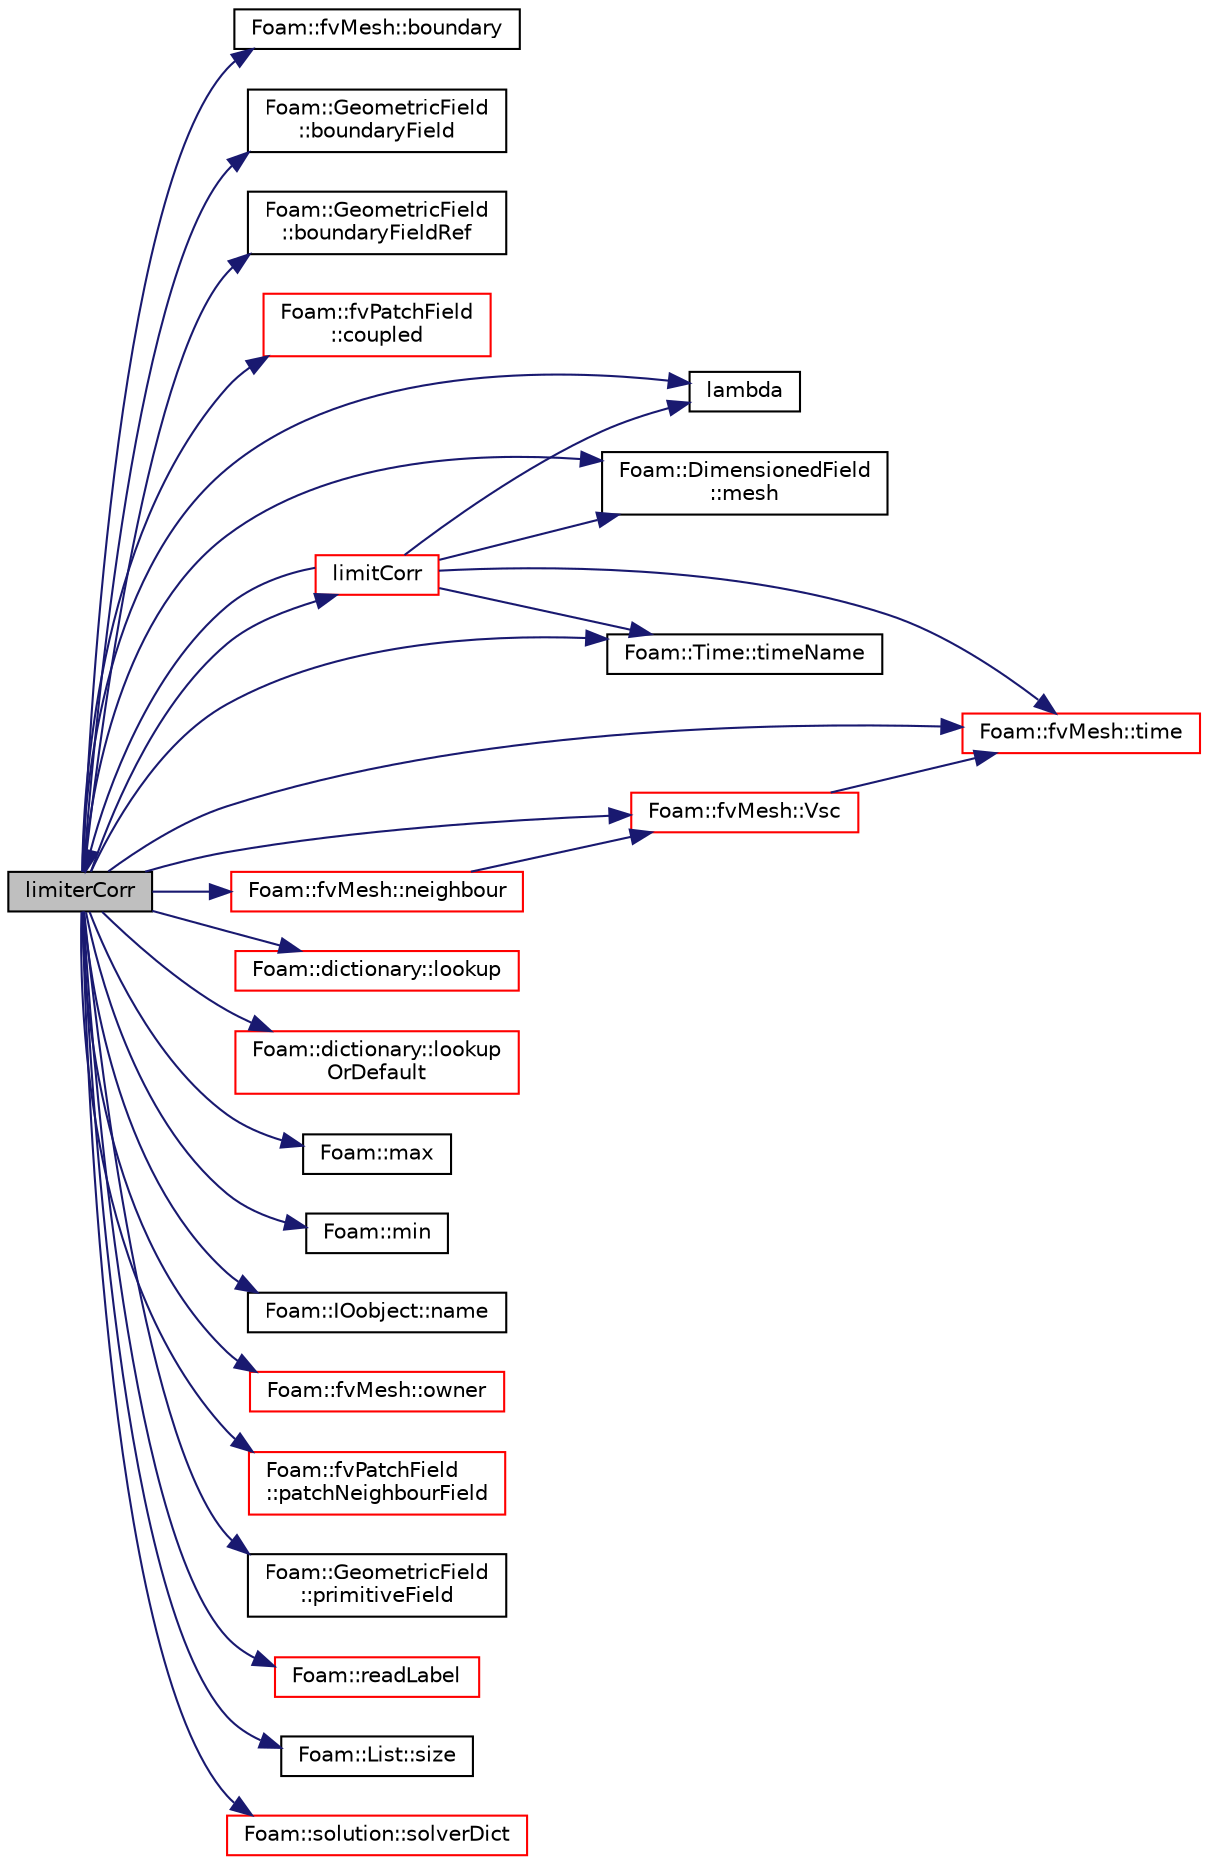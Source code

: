 digraph "limiterCorr"
{
  bgcolor="transparent";
  edge [fontname="Helvetica",fontsize="10",labelfontname="Helvetica",labelfontsize="10"];
  node [fontname="Helvetica",fontsize="10",shape=record];
  rankdir="LR";
  Node1 [label="limiterCorr",height=0.2,width=0.4,color="black", fillcolor="grey75", style="filled", fontcolor="black"];
  Node1 -> Node2 [color="midnightblue",fontsize="10",style="solid",fontname="Helvetica"];
  Node2 [label="Foam::fvMesh::boundary",height=0.2,width=0.4,color="black",URL="$a00892.html#a971347d65410875e38ea654dfd193a19",tooltip="Return reference to boundary mesh. "];
  Node1 -> Node3 [color="midnightblue",fontsize="10",style="solid",fontname="Helvetica"];
  Node3 [label="Foam::GeometricField\l::boundaryField",height=0.2,width=0.4,color="black",URL="$a00937.html#a6987ef31fb532d0fc43c84eca14fe558",tooltip="Return const-reference to the boundary field. "];
  Node1 -> Node4 [color="midnightblue",fontsize="10",style="solid",fontname="Helvetica"];
  Node4 [label="Foam::GeometricField\l::boundaryFieldRef",height=0.2,width=0.4,color="black",URL="$a00937.html#af3831c9fea9f6ae7532a6d57cc67c959",tooltip="Return a reference to the boundary field. "];
  Node1 -> Node5 [color="midnightblue",fontsize="10",style="solid",fontname="Helvetica"];
  Node5 [label="Foam::fvPatchField\l::coupled",height=0.2,width=0.4,color="red",URL="$a00903.html#acffd678e538fc569f301aacdb4f019b7",tooltip="Return true if this patch field is coupled. "];
  Node1 -> Node6 [color="midnightblue",fontsize="10",style="solid",fontname="Helvetica"];
  Node6 [label="lambda",height=0.2,width=0.4,color="black",URL="$a04608.html#ac90f959a4cd5bd0bc0d60e8c9fe14021"];
  Node1 -> Node7 [color="midnightblue",fontsize="10",style="solid",fontname="Helvetica"];
  Node7 [label="limitCorr",height=0.2,width=0.4,color="red",URL="$a10968.html#a6b16cc60dd6f6af2d9f9c6fbcb217b39"];
  Node7 -> Node8 [color="midnightblue",fontsize="10",style="solid",fontname="Helvetica"];
  Node8 [label="Foam::DimensionedField\l::mesh",height=0.2,width=0.4,color="black",URL="$a00539.html#abdefa6904b53f35c49185ee1cb3d1800",tooltip="Return mesh. "];
  Node7 -> Node6 [color="midnightblue",fontsize="10",style="solid",fontname="Helvetica"];
  Node7 -> Node9 [color="midnightblue",fontsize="10",style="solid",fontname="Helvetica"];
  Node9 [label="Foam::fvMesh::time",height=0.2,width=0.4,color="red",URL="$a00892.html#a48fcf6de2789aff6b430b5fc1a05693f",tooltip="Return the top-level database. "];
  Node7 -> Node10 [color="midnightblue",fontsize="10",style="solid",fontname="Helvetica"];
  Node10 [label="Foam::Time::timeName",height=0.2,width=0.4,color="black",URL="$a02697.html#a5ae6a110de1b22323e19a46943c7f0c1",tooltip="Return time name of given scalar time. "];
  Node7 -> Node1 [color="midnightblue",fontsize="10",style="solid",fontname="Helvetica"];
  Node1 -> Node11 [color="midnightblue",fontsize="10",style="solid",fontname="Helvetica"];
  Node11 [label="Foam::dictionary::lookup",height=0.2,width=0.4,color="red",URL="$a00530.html#a8baab402d653d6e789f67c57e23a5b59",tooltip="Find and return an entry data stream. "];
  Node1 -> Node12 [color="midnightblue",fontsize="10",style="solid",fontname="Helvetica"];
  Node12 [label="Foam::dictionary::lookup\lOrDefault",height=0.2,width=0.4,color="red",URL="$a00530.html#ab188313de67c2c7ad4a5e8151eefb49d",tooltip="Find and return a T,. "];
  Node1 -> Node13 [color="midnightblue",fontsize="10",style="solid",fontname="Helvetica"];
  Node13 [label="Foam::max",height=0.2,width=0.4,color="black",URL="$a10909.html#ac993e906cf2774ae77e666bc24e81733"];
  Node1 -> Node8 [color="midnightblue",fontsize="10",style="solid",fontname="Helvetica"];
  Node1 -> Node14 [color="midnightblue",fontsize="10",style="solid",fontname="Helvetica"];
  Node14 [label="Foam::min",height=0.2,width=0.4,color="black",URL="$a10909.html#a253e112ad2d56d96230ff39ea7f442dc"];
  Node1 -> Node15 [color="midnightblue",fontsize="10",style="solid",fontname="Helvetica"];
  Node15 [label="Foam::IOobject::name",height=0.2,width=0.4,color="black",URL="$a01203.html#a75b72488d2e82151b025744974919d5d",tooltip="Return name. "];
  Node1 -> Node16 [color="midnightblue",fontsize="10",style="solid",fontname="Helvetica"];
  Node16 [label="Foam::fvMesh::neighbour",height=0.2,width=0.4,color="red",URL="$a00892.html#a942a1cffef163625ee3408ae1f057dec",tooltip="Internal face neighbour. "];
  Node16 -> Node17 [color="midnightblue",fontsize="10",style="solid",fontname="Helvetica"];
  Node17 [label="Foam::fvMesh::Vsc",height=0.2,width=0.4,color="red",URL="$a00892.html#a7dc9aff275702593c6a5373330a5397f",tooltip="Return sub-cycle cell volumes. "];
  Node17 -> Node9 [color="midnightblue",fontsize="10",style="solid",fontname="Helvetica"];
  Node1 -> Node18 [color="midnightblue",fontsize="10",style="solid",fontname="Helvetica"];
  Node18 [label="Foam::fvMesh::owner",height=0.2,width=0.4,color="red",URL="$a00892.html#a81b70644afb4bbfce365e57592142fcc",tooltip="Internal face owner. "];
  Node1 -> Node19 [color="midnightblue",fontsize="10",style="solid",fontname="Helvetica"];
  Node19 [label="Foam::fvPatchField\l::patchNeighbourField",height=0.2,width=0.4,color="red",URL="$a00903.html#a0d0b7d5226d739a47f56be79d75ad04f",tooltip="Return patchField on the opposite patch of a coupled patch. "];
  Node1 -> Node20 [color="midnightblue",fontsize="10",style="solid",fontname="Helvetica"];
  Node20 [label="Foam::GeometricField\l::primitiveField",height=0.2,width=0.4,color="black",URL="$a00937.html#ab5d7029d12b148265a0573939f56756a",tooltip="Return a const-reference to the internal field. "];
  Node1 -> Node21 [color="midnightblue",fontsize="10",style="solid",fontname="Helvetica"];
  Node21 [label="Foam::readLabel",height=0.2,width=0.4,color="red",URL="$a10909.html#abb09fbcf651d29208982dd7a601b606f"];
  Node1 -> Node22 [color="midnightblue",fontsize="10",style="solid",fontname="Helvetica"];
  Node22 [label="Foam::List::size",height=0.2,width=0.4,color="black",URL="$a01397.html#a8a5f6fa29bd4b500caf186f60245b384",tooltip="Override size to be inconsistent with allocated storage. "];
  Node1 -> Node23 [color="midnightblue",fontsize="10",style="solid",fontname="Helvetica"];
  Node23 [label="Foam::solution::solverDict",height=0.2,width=0.4,color="red",URL="$a02459.html#a123ac399dc7d6918c1c196ee40c6b364",tooltip="Return the solver controls dictionary for the given field. "];
  Node1 -> Node9 [color="midnightblue",fontsize="10",style="solid",fontname="Helvetica"];
  Node1 -> Node10 [color="midnightblue",fontsize="10",style="solid",fontname="Helvetica"];
  Node1 -> Node17 [color="midnightblue",fontsize="10",style="solid",fontname="Helvetica"];
}
